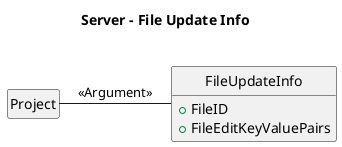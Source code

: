 @startuml
hide circle
hide empty members

Title <b>Server - File Update Info</b>\n

class "Project" as sqp
class "FileUpdateInfo" as sqfui{
	+FileID
	+FileEditKeyValuePairs
	}

sqp - sqfui : <<Argument>>

@enduml